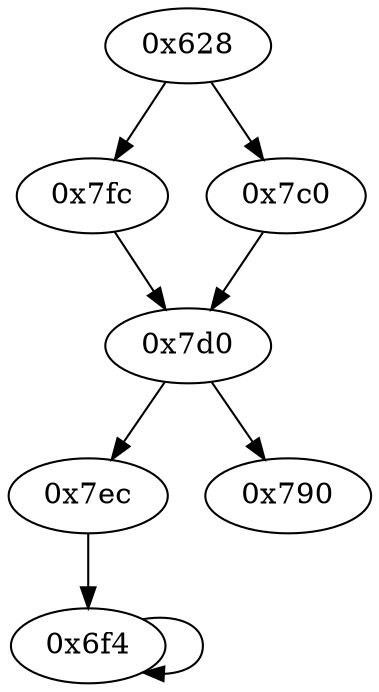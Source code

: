 digraph "" {
	graph ["edge"="{}",
		file="/Users/mark/Documents//论文//第二篇论文//2018-08-24交论文后的备份/2019/CFG/small-programs/1b-1-1-2-2-gt127_eq63-0-0-0/\
1576_recovered.dot",
		"graph"="{u'file': u'/Users/mark/Documents//\u8bba\u6587//\u7b2c\u4e8c\u7bc7\u8bba\u6587//2018-08-24\u4ea4\u8bba\u6587\u540e\u7684\u5907\u4efd/\
2019/CFG/small-programs/1b-1-1-2-2-gt127_eq63-0-0-0/1576_recovered.dot'}",
		"node"="{u'opcode': u''}"
	];
	"0x7ec"	 [opcode="[u'mov', u'bl', u'ldr', u'b']"];
	"0x6f4"	 [opcode="[u'ldr', u'cmp', u'mov', u'mov', u'b']"];
	"0x7ec" -> "0x6f4" [key=0];
"0x7fc" [opcode="[u'mov', u'bl', u'ldr', u'b']"];
"0x7d0" [opcode="[u'ldr', u'cmp', u'mov', u'mov', u'strb', u'ldr', u'b']"];
"0x7fc" -> "0x7d0" [key=0];
"0x790" [opcode="[u'mov', u'bl', u'ldr', u'b']"];
"0x7d0" -> "0x7ec" [key=0];
"0x7d0" -> "0x790" [key=0];
"0x6f4" -> "0x6f4" [key=0];
"0x628" [opcode="[u'push', u'add', u'sub', u'ldr', u'mov', u'ldr', u'ldr', u'ldr', u'add', u'ldr', u'add', u'ldr', u'add', u'ldr', u'add', u'b']"];
"0x628" -> "0x7fc" [key=0];
"0x7c0" [opcode="[u'mov', u'bl', u'ldr', u'b']"];
"0x628" -> "0x7c0" [key=0];
"0x7c0" -> "0x7d0" [key=0];
}
